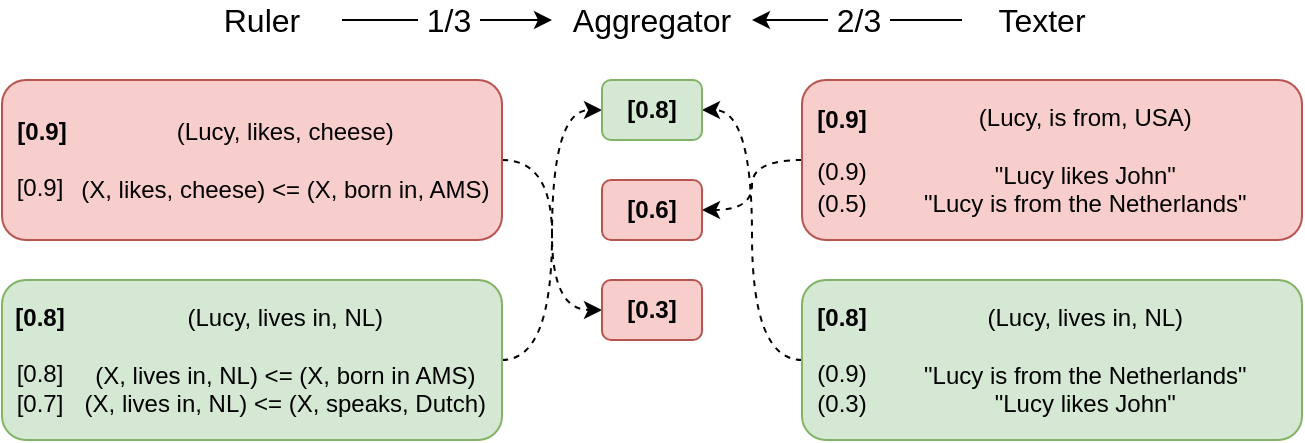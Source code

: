 <mxfile version="14.5.1" type="device"><diagram id="g_Sva8SLjjJDLRNkTVua" name="Page-1"><mxGraphModel dx="488" dy="282" grid="1" gridSize="10" guides="1" tooltips="1" connect="1" arrows="1" fold="1" page="1" pageScale="1" pageWidth="850" pageHeight="1100" math="0" shadow="0"><root><mxCell id="0"/><mxCell id="1" parent="0"/><mxCell id="MtFcgKpdLPiBYdVPz5cu-13" style="edgeStyle=orthogonalEdgeStyle;curved=1;rounded=0;orthogonalLoop=1;jettySize=auto;html=1;exitX=1;exitY=0.5;exitDx=0;exitDy=0;entryX=0;entryY=0.5;entryDx=0;entryDy=0;dashed=1;" edge="1" parent="1" source="MtFcgKpdLPiBYdVPz5cu-1" target="MtFcgKpdLPiBYdVPz5cu-9"><mxGeometry relative="1" as="geometry"/></mxCell><mxCell id="MtFcgKpdLPiBYdVPz5cu-1" value="&amp;nbsp; &amp;nbsp; &amp;nbsp; &amp;nbsp; &amp;nbsp; (Lucy, lives in, NL)&lt;br&gt;&lt;br&gt;&amp;nbsp; &amp;nbsp; &amp;nbsp; &amp;nbsp; &amp;nbsp; (X, lives in, NL) &amp;lt;= (X, born in AMS)&lt;br&gt;&amp;nbsp; &amp;nbsp; &amp;nbsp; &amp;nbsp; &amp;nbsp; (X, lives in, NL) &amp;lt;= (X, speaks, Dutch)" style="rounded=1;whiteSpace=wrap;html=1;fillColor=#d5e8d4;strokeColor=#82b366;" vertex="1" parent="1"><mxGeometry x="60" y="300" width="250" height="80" as="geometry"/></mxCell><mxCell id="MtFcgKpdLPiBYdVPz5cu-14" style="edgeStyle=orthogonalEdgeStyle;curved=1;rounded=0;orthogonalLoop=1;jettySize=auto;html=1;exitX=1;exitY=0.5;exitDx=0;exitDy=0;entryX=0;entryY=0.5;entryDx=0;entryDy=0;dashed=1;" edge="1" parent="1" source="MtFcgKpdLPiBYdVPz5cu-2" target="MtFcgKpdLPiBYdVPz5cu-5"><mxGeometry relative="1" as="geometry"/></mxCell><mxCell id="MtFcgKpdLPiBYdVPz5cu-2" value="&amp;nbsp; &amp;nbsp; &amp;nbsp; &amp;nbsp; &amp;nbsp; (Lucy, likes, cheese)&lt;br&gt;&lt;br&gt;&amp;nbsp; &amp;nbsp; &amp;nbsp; &amp;nbsp; &amp;nbsp; (X, likes, cheese) &amp;lt;= (X, born in, AMS)" style="rounded=1;whiteSpace=wrap;html=1;fillColor=#f8cecc;strokeColor=#b85450;" vertex="1" parent="1"><mxGeometry x="60" y="200" width="250" height="80" as="geometry"/></mxCell><mxCell id="MtFcgKpdLPiBYdVPz5cu-16" style="edgeStyle=orthogonalEdgeStyle;curved=1;rounded=0;orthogonalLoop=1;jettySize=auto;html=1;exitX=0;exitY=0.5;exitDx=0;exitDy=0;entryX=1;entryY=0.5;entryDx=0;entryDy=0;dashed=1;" edge="1" parent="1" source="MtFcgKpdLPiBYdVPz5cu-3" target="MtFcgKpdLPiBYdVPz5cu-15"><mxGeometry relative="1" as="geometry"/></mxCell><mxCell id="MtFcgKpdLPiBYdVPz5cu-3" value="&amp;nbsp; &amp;nbsp; &amp;nbsp; &amp;nbsp; &amp;nbsp; (Lucy, is from, USA)&lt;br&gt;&lt;br&gt;&amp;nbsp; &amp;nbsp; &amp;nbsp; &amp;nbsp; &amp;nbsp; &quot;Lucy likes John&quot;&lt;br&gt;&amp;nbsp; &amp;nbsp; &amp;nbsp; &amp;nbsp; &amp;nbsp; &quot;Lucy is from the Netherlands&quot;" style="rounded=1;whiteSpace=wrap;html=1;fillColor=#f8cecc;strokeColor=#b85450;" vertex="1" parent="1"><mxGeometry x="460" y="200" width="250" height="80" as="geometry"/></mxCell><mxCell id="MtFcgKpdLPiBYdVPz5cu-12" style="edgeStyle=orthogonalEdgeStyle;rounded=0;orthogonalLoop=1;jettySize=auto;html=1;exitX=0;exitY=0.5;exitDx=0;exitDy=0;entryX=1;entryY=0.5;entryDx=0;entryDy=0;curved=1;dashed=1;" edge="1" parent="1" source="MtFcgKpdLPiBYdVPz5cu-4" target="MtFcgKpdLPiBYdVPz5cu-9"><mxGeometry relative="1" as="geometry"/></mxCell><mxCell id="MtFcgKpdLPiBYdVPz5cu-4" value="&amp;nbsp; &amp;nbsp; &amp;nbsp; &amp;nbsp; &amp;nbsp; (Lucy, lives in, NL)&lt;br&gt;&lt;br&gt;&amp;nbsp; &amp;nbsp; &amp;nbsp; &amp;nbsp; &amp;nbsp; &quot;Lucy is from the Netherlands&quot;&lt;br&gt;&amp;nbsp; &amp;nbsp; &amp;nbsp; &amp;nbsp; &amp;nbsp; &quot;Lucy likes John&quot;" style="rounded=1;whiteSpace=wrap;html=1;fillColor=#d5e8d4;strokeColor=#82b366;" vertex="1" parent="1"><mxGeometry x="460" y="300" width="250" height="80" as="geometry"/></mxCell><mxCell id="MtFcgKpdLPiBYdVPz5cu-5" value="&lt;b&gt;[0.3]&lt;/b&gt;" style="rounded=1;whiteSpace=wrap;html=1;fillColor=#f8cecc;strokeColor=#b85450;" vertex="1" parent="1"><mxGeometry x="360" y="300" width="50" height="30" as="geometry"/></mxCell><mxCell id="MtFcgKpdLPiBYdVPz5cu-10" value="&lt;font style=&quot;font-size: 16px&quot;&gt;&amp;nbsp;1/3&amp;nbsp;&lt;/font&gt;" style="edgeStyle=orthogonalEdgeStyle;rounded=0;orthogonalLoop=1;jettySize=auto;html=1;exitX=1;exitY=0.5;exitDx=0;exitDy=0;entryX=0;entryY=0.5;entryDx=0;entryDy=0;" edge="1" parent="1" source="MtFcgKpdLPiBYdVPz5cu-6" target="MtFcgKpdLPiBYdVPz5cu-7"><mxGeometry relative="1" as="geometry"/></mxCell><mxCell id="MtFcgKpdLPiBYdVPz5cu-6" value="&lt;font style=&quot;font-size: 16px&quot;&gt;Ruler&lt;/font&gt;" style="text;html=1;strokeColor=none;fillColor=none;align=center;verticalAlign=middle;whiteSpace=wrap;rounded=0;" vertex="1" parent="1"><mxGeometry x="150" y="160" width="80" height="20" as="geometry"/></mxCell><mxCell id="MtFcgKpdLPiBYdVPz5cu-7" value="&lt;font style=&quot;font-size: 16px&quot;&gt;Aggregator&lt;/font&gt;" style="text;html=1;strokeColor=none;fillColor=none;align=center;verticalAlign=middle;whiteSpace=wrap;rounded=0;" vertex="1" parent="1"><mxGeometry x="335" y="160" width="100" height="20" as="geometry"/></mxCell><mxCell id="MtFcgKpdLPiBYdVPz5cu-11" value="&lt;font style=&quot;font-size: 16px&quot;&gt;&amp;nbsp;2/3&amp;nbsp;&lt;/font&gt;" style="edgeStyle=orthogonalEdgeStyle;rounded=0;orthogonalLoop=1;jettySize=auto;html=1;exitX=0;exitY=0.5;exitDx=0;exitDy=0;" edge="1" parent="1" source="MtFcgKpdLPiBYdVPz5cu-8" target="MtFcgKpdLPiBYdVPz5cu-7"><mxGeometry relative="1" as="geometry"/></mxCell><mxCell id="MtFcgKpdLPiBYdVPz5cu-8" value="&lt;font style=&quot;font-size: 16px&quot;&gt;Texter&lt;/font&gt;" style="text;html=1;strokeColor=none;fillColor=none;align=center;verticalAlign=middle;whiteSpace=wrap;rounded=0;" vertex="1" parent="1"><mxGeometry x="540" y="160" width="80" height="20" as="geometry"/></mxCell><mxCell id="MtFcgKpdLPiBYdVPz5cu-9" value="&lt;b&gt;[0.8]&lt;/b&gt;" style="rounded=1;whiteSpace=wrap;html=1;fillColor=#d5e8d4;strokeColor=#82b366;" vertex="1" parent="1"><mxGeometry x="360" y="200" width="50" height="30" as="geometry"/></mxCell><mxCell id="MtFcgKpdLPiBYdVPz5cu-15" value="&lt;b&gt;[0.6]&lt;/b&gt;" style="rounded=1;whiteSpace=wrap;html=1;fillColor=#f8cecc;strokeColor=#b85450;" vertex="1" parent="1"><mxGeometry x="360" y="250" width="50" height="30" as="geometry"/></mxCell><mxCell id="MtFcgKpdLPiBYdVPz5cu-18" value="&lt;b&gt;[0.9]&lt;/b&gt;" style="text;html=1;strokeColor=none;fillColor=none;align=center;verticalAlign=middle;whiteSpace=wrap;rounded=0;" vertex="1" parent="1"><mxGeometry x="60" y="216" width="40" height="20" as="geometry"/></mxCell><mxCell id="MtFcgKpdLPiBYdVPz5cu-19" value="[0.9]" style="text;html=1;strokeColor=none;fillColor=none;align=center;verticalAlign=middle;whiteSpace=wrap;rounded=0;" vertex="1" parent="1"><mxGeometry x="59" y="244" width="40" height="20" as="geometry"/></mxCell><mxCell id="MtFcgKpdLPiBYdVPz5cu-20" value="&lt;b&gt;[0.8]&lt;/b&gt;" style="text;html=1;strokeColor=none;fillColor=none;align=center;verticalAlign=middle;whiteSpace=wrap;rounded=0;" vertex="1" parent="1"><mxGeometry x="59" y="309" width="40" height="20" as="geometry"/></mxCell><mxCell id="MtFcgKpdLPiBYdVPz5cu-21" value="[0.8]" style="text;html=1;strokeColor=none;fillColor=none;align=center;verticalAlign=middle;whiteSpace=wrap;rounded=0;" vertex="1" parent="1"><mxGeometry x="59" y="337" width="40" height="20" as="geometry"/></mxCell><mxCell id="MtFcgKpdLPiBYdVPz5cu-22" value="[0.7]" style="text;html=1;strokeColor=none;fillColor=none;align=center;verticalAlign=middle;whiteSpace=wrap;rounded=0;" vertex="1" parent="1"><mxGeometry x="59" y="352" width="40" height="20" as="geometry"/></mxCell><mxCell id="MtFcgKpdLPiBYdVPz5cu-24" value="&lt;b&gt;[0.9]&lt;/b&gt;" style="text;html=1;strokeColor=none;fillColor=none;align=center;verticalAlign=middle;whiteSpace=wrap;rounded=0;" vertex="1" parent="1"><mxGeometry x="460" y="210" width="40" height="20" as="geometry"/></mxCell><mxCell id="MtFcgKpdLPiBYdVPz5cu-25" value="&lt;b&gt;[0.8]&lt;/b&gt;" style="text;html=1;strokeColor=none;fillColor=none;align=center;verticalAlign=middle;whiteSpace=wrap;rounded=0;" vertex="1" parent="1"><mxGeometry x="460" y="309" width="40" height="20" as="geometry"/></mxCell><mxCell id="MtFcgKpdLPiBYdVPz5cu-26" value="&lt;span style=&quot;font-weight: normal&quot;&gt;(0.9)&lt;/span&gt;" style="text;html=1;strokeColor=none;fillColor=none;align=center;verticalAlign=middle;whiteSpace=wrap;rounded=0;fontStyle=1" vertex="1" parent="1"><mxGeometry x="460" y="236" width="40" height="20" as="geometry"/></mxCell><mxCell id="MtFcgKpdLPiBYdVPz5cu-27" value="(0.9)" style="text;html=1;strokeColor=none;fillColor=none;align=center;verticalAlign=middle;whiteSpace=wrap;rounded=0;" vertex="1" parent="1"><mxGeometry x="460" y="337" width="40" height="20" as="geometry"/></mxCell><mxCell id="MtFcgKpdLPiBYdVPz5cu-28" value="(0.3)" style="text;html=1;strokeColor=none;fillColor=none;align=center;verticalAlign=middle;whiteSpace=wrap;rounded=0;" vertex="1" parent="1"><mxGeometry x="460" y="352" width="40" height="20" as="geometry"/></mxCell><mxCell id="MtFcgKpdLPiBYdVPz5cu-29" value="&lt;span style=&quot;font-weight: normal&quot;&gt;(0.5)&lt;/span&gt;" style="text;html=1;strokeColor=none;fillColor=none;align=center;verticalAlign=middle;whiteSpace=wrap;rounded=0;fontStyle=1" vertex="1" parent="1"><mxGeometry x="460" y="252" width="40" height="20" as="geometry"/></mxCell></root></mxGraphModel></diagram></mxfile>